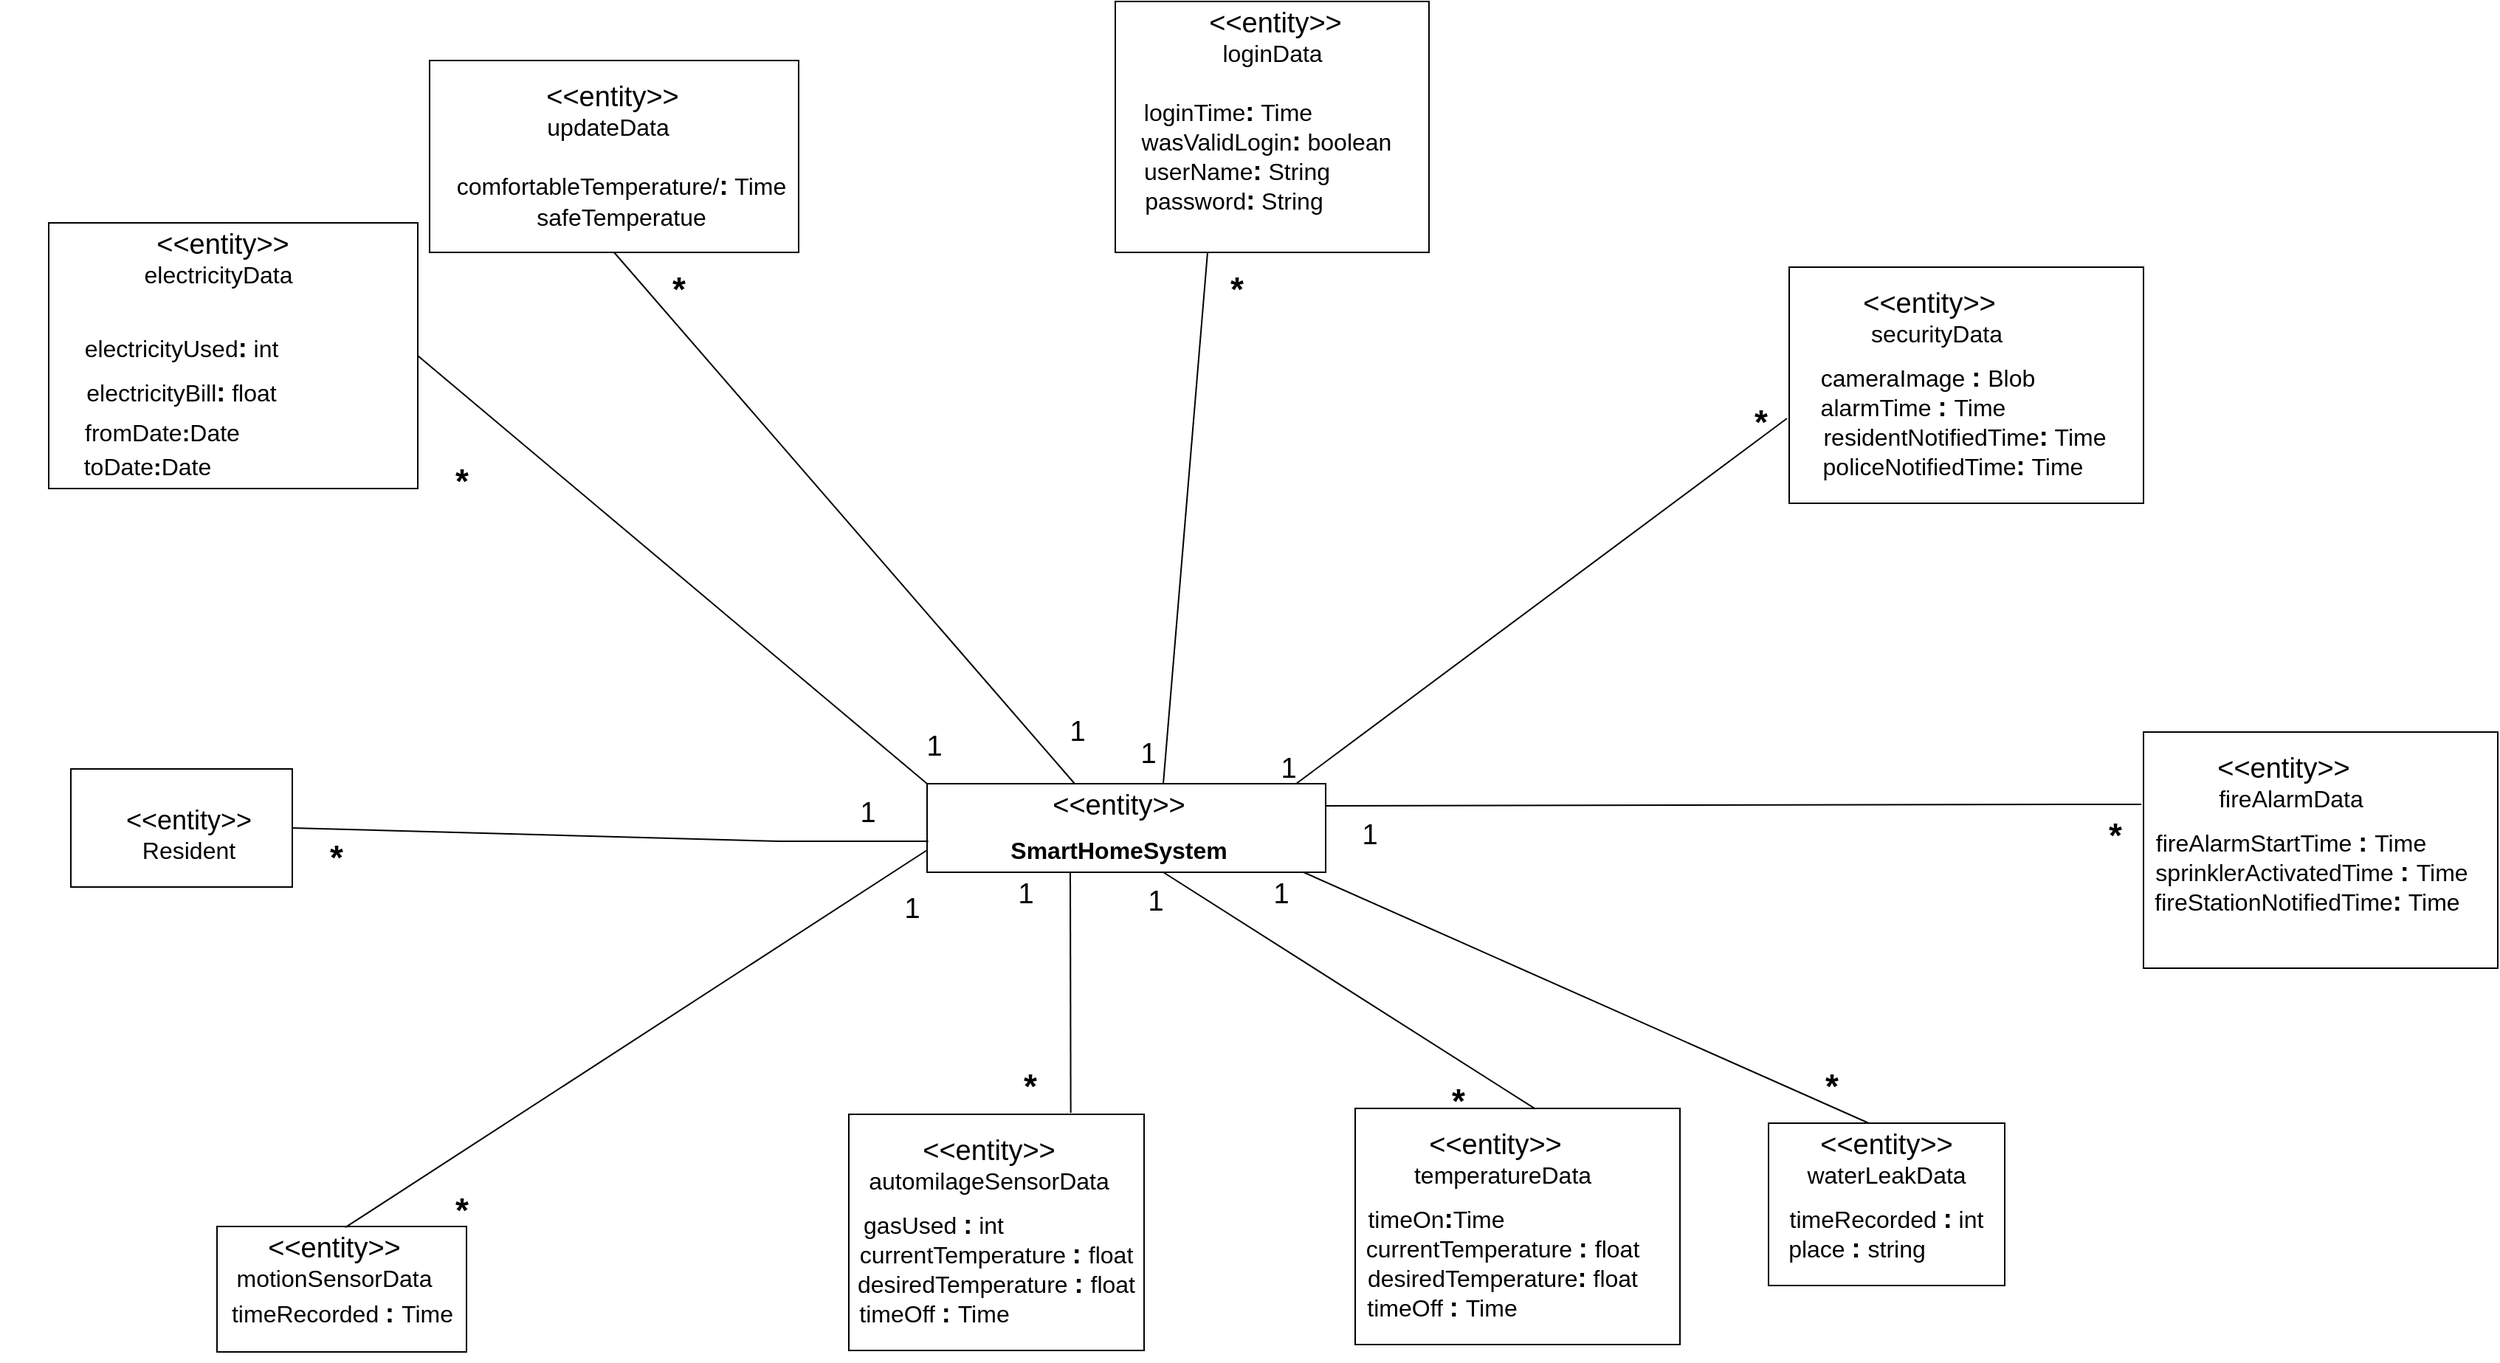 <mxfile version="17.2.4" type="github">
  <diagram id="S2BJlB5IYYcXyMkxtvDG" name="Page-1">
    <mxGraphModel dx="3330" dy="2409" grid="1" gridSize="10" guides="1" tooltips="1" connect="1" arrows="1" fold="1" page="1" pageScale="1" pageWidth="850" pageHeight="1100" math="0" shadow="0">
      <root>
        <mxCell id="0" />
        <mxCell id="1" parent="0" />
        <mxCell id="-6ngiOMe4KuTY77RiQFz-1" value="" style="rounded=0;whiteSpace=wrap;html=1;" parent="1" vertex="1">
          <mxGeometry x="170" y="40" width="270" height="60" as="geometry" />
        </mxCell>
        <mxCell id="-6ngiOMe4KuTY77RiQFz-3" value="&amp;lt;&amp;lt;entity&amp;gt;&amp;gt;" style="text;html=1;strokeColor=none;fillColor=none;align=center;verticalAlign=middle;whiteSpace=wrap;rounded=0;fontSize=19;" parent="1" vertex="1">
          <mxGeometry x="270" y="40" width="60" height="30" as="geometry" />
        </mxCell>
        <mxCell id="-6ngiOMe4KuTY77RiQFz-4" value="SmartHomeSystem" style="text;html=1;strokeColor=none;fillColor=none;align=center;verticalAlign=middle;whiteSpace=wrap;rounded=0;fontSize=16;fontStyle=1" parent="1" vertex="1">
          <mxGeometry x="270" y="70" width="60" height="30" as="geometry" />
        </mxCell>
        <mxCell id="-6ngiOMe4KuTY77RiQFz-8" value="" style="rounded=0;whiteSpace=wrap;html=1;" parent="1" vertex="1">
          <mxGeometry x="-410" y="30" width="150" height="80" as="geometry" />
        </mxCell>
        <mxCell id="-6ngiOMe4KuTY77RiQFz-9" value="&amp;lt;&amp;lt;entity&amp;gt;&amp;gt;" style="text;html=1;strokeColor=none;fillColor=none;align=center;verticalAlign=middle;whiteSpace=wrap;rounded=0;fontSize=18;" parent="1" vertex="1">
          <mxGeometry x="-360" y="50" width="60" height="30" as="geometry" />
        </mxCell>
        <mxCell id="-6ngiOMe4KuTY77RiQFz-10" value="Resident" style="text;html=1;strokeColor=none;fillColor=none;align=center;verticalAlign=middle;whiteSpace=wrap;rounded=0;fontSize=16;" parent="1" vertex="1">
          <mxGeometry x="-360" y="70" width="60" height="30" as="geometry" />
        </mxCell>
        <mxCell id="-6ngiOMe4KuTY77RiQFz-14" value="" style="rounded=0;whiteSpace=wrap;html=1;" parent="1" vertex="1">
          <mxGeometry x="460" y="260" width="220" height="160" as="geometry" />
        </mxCell>
        <mxCell id="-6ngiOMe4KuTY77RiQFz-15" value="&amp;lt;&amp;lt;entity&amp;gt;&amp;gt;" style="text;html=1;strokeColor=none;fillColor=none;align=center;verticalAlign=middle;whiteSpace=wrap;rounded=0;fontSize=19;" parent="1" vertex="1">
          <mxGeometry x="540" y="270" width="30" height="30" as="geometry" />
        </mxCell>
        <mxCell id="-6ngiOMe4KuTY77RiQFz-16" value="temperatureData" style="text;html=1;strokeColor=none;fillColor=none;align=center;verticalAlign=middle;whiteSpace=wrap;rounded=0;fontSize=16;" parent="1" vertex="1">
          <mxGeometry x="530" y="290" width="60" height="30" as="geometry" />
        </mxCell>
        <mxCell id="-6ngiOMe4KuTY77RiQFz-18" value="timeOn&lt;b&gt;&lt;font style=&quot;font-size: 18px&quot;&gt;:&lt;/font&gt;&lt;/b&gt;Time" style="text;html=1;strokeColor=none;fillColor=none;align=center;verticalAlign=middle;whiteSpace=wrap;rounded=0;fontSize=16;" parent="1" vertex="1">
          <mxGeometry x="485" y="320" width="60" height="30" as="geometry" />
        </mxCell>
        <mxCell id="-6ngiOMe4KuTY77RiQFz-19" value="currentTemperature&amp;nbsp;&lt;b&gt;&lt;font style=&quot;font-size: 18px&quot;&gt;:&amp;nbsp;&lt;/font&gt;&lt;/b&gt;float" style="text;html=1;strokeColor=none;fillColor=none;align=center;verticalAlign=middle;whiteSpace=wrap;rounded=0;fontSize=16;" parent="1" vertex="1">
          <mxGeometry x="460" y="340" width="200" height="30" as="geometry" />
        </mxCell>
        <mxCell id="-6ngiOMe4KuTY77RiQFz-20" value="desiredTemperature&lt;b&gt;&lt;font style=&quot;font-size: 18px&quot;&gt;:&lt;/font&gt;&lt;/b&gt;&amp;nbsp;float" style="text;html=1;strokeColor=none;fillColor=none;align=center;verticalAlign=middle;whiteSpace=wrap;rounded=0;fontSize=16;" parent="1" vertex="1">
          <mxGeometry x="460" y="360" width="200" height="30" as="geometry" />
        </mxCell>
        <mxCell id="-6ngiOMe4KuTY77RiQFz-21" value="timeOff&amp;nbsp;&lt;b&gt;&lt;font style=&quot;font-size: 18px&quot;&gt;:&amp;nbsp;&lt;/font&gt;&lt;/b&gt;Time" style="text;html=1;strokeColor=none;fillColor=none;align=center;verticalAlign=middle;whiteSpace=wrap;rounded=0;fontSize=16;" parent="1" vertex="1">
          <mxGeometry x="489" y="380" width="60" height="30" as="geometry" />
        </mxCell>
        <mxCell id="-6ngiOMe4KuTY77RiQFz-23" value="" style="endArrow=none;html=1;rounded=0;fontSize=19;exitX=0.2;exitY=1.011;exitDx=0;exitDy=0;exitPerimeter=0;entryX=1;entryY=1;entryDx=0;entryDy=0;" parent="1" target="-6ngiOMe4KuTY77RiQFz-4" edge="1">
          <mxGeometry width="50" height="50" relative="1" as="geometry">
            <mxPoint x="582" y="260.33" as="sourcePoint" />
            <mxPoint x="580" y="145" as="targetPoint" />
          </mxGeometry>
        </mxCell>
        <mxCell id="-6ngiOMe4KuTY77RiQFz-24" value="1" style="text;html=1;strokeColor=none;fillColor=none;align=center;verticalAlign=middle;whiteSpace=wrap;rounded=0;fontSize=19;" parent="1" vertex="1">
          <mxGeometry x="380" y="100" width="60" height="30" as="geometry" />
        </mxCell>
        <mxCell id="-6ngiOMe4KuTY77RiQFz-26" value="" style="rounded=0;whiteSpace=wrap;html=1;" parent="1" vertex="1">
          <mxGeometry x="117" y="264" width="200" height="160" as="geometry" />
        </mxCell>
        <mxCell id="-6ngiOMe4KuTY77RiQFz-27" value="&amp;lt;&amp;lt;entity&amp;gt;&amp;gt;" style="text;html=1;strokeColor=none;fillColor=none;align=center;verticalAlign=middle;whiteSpace=wrap;rounded=0;fontSize=19;" parent="1" vertex="1">
          <mxGeometry x="197" y="274" width="30" height="30" as="geometry" />
        </mxCell>
        <mxCell id="-6ngiOMe4KuTY77RiQFz-28" value="automilageSensorData" style="text;html=1;strokeColor=none;fillColor=none;align=center;verticalAlign=middle;whiteSpace=wrap;rounded=0;fontSize=16;" parent="1" vertex="1">
          <mxGeometry x="182" y="294" width="60" height="30" as="geometry" />
        </mxCell>
        <mxCell id="-6ngiOMe4KuTY77RiQFz-29" value="gasUsed &lt;b&gt;&lt;font style=&quot;font-size: 18px&quot;&gt;:&lt;/font&gt;&lt;/b&gt; int" style="text;html=1;strokeColor=none;fillColor=none;align=center;verticalAlign=middle;whiteSpace=wrap;rounded=0;fontSize=16;" parent="1" vertex="1">
          <mxGeometry x="112" y="324" width="125" height="30" as="geometry" />
        </mxCell>
        <mxCell id="-6ngiOMe4KuTY77RiQFz-30" value="currentTemperature&amp;nbsp;&lt;b&gt;&lt;font style=&quot;font-size: 18px&quot;&gt;:&amp;nbsp;&lt;/font&gt;&lt;/b&gt;float" style="text;html=1;strokeColor=none;fillColor=none;align=center;verticalAlign=middle;whiteSpace=wrap;rounded=0;fontSize=16;" parent="1" vertex="1">
          <mxGeometry x="117" y="344" width="200" height="30" as="geometry" />
        </mxCell>
        <mxCell id="-6ngiOMe4KuTY77RiQFz-31" value="desiredTemperature&amp;nbsp;&lt;b&gt;&lt;font style=&quot;font-size: 18px&quot;&gt;:&amp;nbsp;&lt;/font&gt;&lt;/b&gt;float" style="text;html=1;strokeColor=none;fillColor=none;align=center;verticalAlign=middle;whiteSpace=wrap;rounded=0;fontSize=16;" parent="1" vertex="1">
          <mxGeometry x="117" y="364" width="200" height="30" as="geometry" />
        </mxCell>
        <mxCell id="-6ngiOMe4KuTY77RiQFz-32" value="timeOff&amp;nbsp;&lt;b&gt;&lt;font style=&quot;font-size: 18px&quot;&gt;:&amp;nbsp;&lt;/font&gt;&lt;/b&gt;Time" style="text;html=1;strokeColor=none;fillColor=none;align=center;verticalAlign=middle;whiteSpace=wrap;rounded=0;fontSize=16;" parent="1" vertex="1">
          <mxGeometry x="144.5" y="384" width="60" height="30" as="geometry" />
        </mxCell>
        <mxCell id="-6ngiOMe4KuTY77RiQFz-34" value="" style="endArrow=none;html=1;rounded=0;fontSize=18;entryX=1;entryY=0;entryDx=0;entryDy=0;exitX=0.672;exitY=1.002;exitDx=0;exitDy=0;exitPerimeter=0;" parent="1" target="-6ngiOMe4KuTY77RiQFz-35" edge="1">
          <mxGeometry width="50" height="50" relative="1" as="geometry">
            <mxPoint x="267.32" y="263.06" as="sourcePoint" />
            <mxPoint x="697" y="250" as="targetPoint" />
          </mxGeometry>
        </mxCell>
        <mxCell id="-6ngiOMe4KuTY77RiQFz-35" value="1" style="text;html=1;strokeColor=none;fillColor=none;align=center;verticalAlign=middle;whiteSpace=wrap;rounded=0;fontSize=19;" parent="1" vertex="1">
          <mxGeometry x="207" y="100" width="60" height="30" as="geometry" />
        </mxCell>
        <mxCell id="-6ngiOMe4KuTY77RiQFz-36" value="" style="rounded=0;whiteSpace=wrap;html=1;" parent="1" vertex="1">
          <mxGeometry x="-311" y="340" width="169" height="85" as="geometry" />
        </mxCell>
        <mxCell id="-6ngiOMe4KuTY77RiQFz-37" value="&amp;lt;&amp;lt;entity&amp;gt;&amp;gt;" style="text;html=1;strokeColor=none;fillColor=none;align=center;verticalAlign=middle;whiteSpace=wrap;rounded=0;fontSize=19;" parent="1" vertex="1">
          <mxGeometry x="-261" y="340" width="59" height="30" as="geometry" />
        </mxCell>
        <mxCell id="-6ngiOMe4KuTY77RiQFz-38" value="motionSensorData" style="text;html=1;strokeColor=none;fillColor=none;align=center;verticalAlign=middle;whiteSpace=wrap;rounded=0;fontSize=16;" parent="1" vertex="1">
          <mxGeometry x="-251" y="355" width="39" height="40" as="geometry" />
        </mxCell>
        <mxCell id="-6ngiOMe4KuTY77RiQFz-40" value="timeRecorded&amp;nbsp;&lt;b&gt;&lt;font style=&quot;font-size: 18px&quot;&gt;:&amp;nbsp;&lt;/font&gt;&lt;/b&gt;Time&lt;b&gt;&lt;font style=&quot;font-size: 18px&quot;&gt;&lt;br&gt;&amp;nbsp; &amp;nbsp;&amp;nbsp;&lt;/font&gt;&lt;/b&gt;" style="text;html=1;strokeColor=none;fillColor=none;align=center;verticalAlign=middle;whiteSpace=wrap;rounded=0;fontSize=16;" parent="1" vertex="1">
          <mxGeometry x="-326.5" y="395" width="200" height="30" as="geometry" />
        </mxCell>
        <mxCell id="-6ngiOMe4KuTY77RiQFz-41" value="" style="endArrow=none;html=1;rounded=0;fontSize=18;entryX=0.627;entryY=0.02;entryDx=0;entryDy=0;entryPerimeter=0;exitX=0;exitY=0.75;exitDx=0;exitDy=0;" parent="1" source="-6ngiOMe4KuTY77RiQFz-1" target="-6ngiOMe4KuTY77RiQFz-37" edge="1">
          <mxGeometry width="50" height="50" relative="1" as="geometry">
            <mxPoint x="108" y="140" as="sourcePoint" />
            <mxPoint x="370" y="110" as="targetPoint" />
          </mxGeometry>
        </mxCell>
        <mxCell id="-6ngiOMe4KuTY77RiQFz-45" value="1" style="text;html=1;strokeColor=none;fillColor=none;align=center;verticalAlign=middle;whiteSpace=wrap;rounded=0;fontSize=19;" parent="1" vertex="1">
          <mxGeometry x="130" y="110" width="60" height="30" as="geometry" />
        </mxCell>
        <mxCell id="-6ngiOMe4KuTY77RiQFz-46" value="*" style="text;html=1;strokeColor=none;fillColor=none;align=center;verticalAlign=middle;whiteSpace=wrap;rounded=0;fontSize=23;fontStyle=1" parent="1" vertex="1">
          <mxGeometry x="210" y="230" width="60" height="30" as="geometry" />
        </mxCell>
        <mxCell id="-6ngiOMe4KuTY77RiQFz-47" value="" style="rounded=0;whiteSpace=wrap;html=1;" parent="1" vertex="1">
          <mxGeometry x="740" y="270" width="160" height="110" as="geometry" />
        </mxCell>
        <mxCell id="-6ngiOMe4KuTY77RiQFz-48" value="&amp;lt;&amp;lt;entity&amp;gt;&amp;gt;" style="text;html=1;strokeColor=none;fillColor=none;align=center;verticalAlign=middle;whiteSpace=wrap;rounded=0;fontSize=19;" parent="1" vertex="1">
          <mxGeometry x="805" y="270" width="30" height="30" as="geometry" />
        </mxCell>
        <mxCell id="-6ngiOMe4KuTY77RiQFz-49" value="waterLeakData" style="text;html=1;strokeColor=none;fillColor=none;align=center;verticalAlign=middle;whiteSpace=wrap;rounded=0;fontSize=16;" parent="1" vertex="1">
          <mxGeometry x="790" y="290" width="60" height="30" as="geometry" />
        </mxCell>
        <mxCell id="-6ngiOMe4KuTY77RiQFz-50" value="timeRecorded&amp;nbsp;&lt;b&gt;&lt;font style=&quot;font-size: 18px&quot;&gt;:&lt;/font&gt;&lt;/b&gt; int" style="text;html=1;strokeColor=none;fillColor=none;align=center;verticalAlign=middle;whiteSpace=wrap;rounded=0;fontSize=16;" parent="1" vertex="1">
          <mxGeometry x="720" y="320" width="200" height="30" as="geometry" />
        </mxCell>
        <mxCell id="-6ngiOMe4KuTY77RiQFz-51" value="place&amp;nbsp;&lt;font style=&quot;font-weight: bold ; font-size: 18px&quot;&gt;: &lt;/font&gt;&lt;font style=&quot;font-size: 16px&quot;&gt;string&lt;/font&gt;" style="text;html=1;strokeColor=none;fillColor=none;align=center;verticalAlign=middle;whiteSpace=wrap;rounded=0;fontSize=16;" parent="1" vertex="1">
          <mxGeometry x="700" y="340" width="200" height="30" as="geometry" />
        </mxCell>
        <mxCell id="-6ngiOMe4KuTY77RiQFz-56" value="" style="endArrow=none;html=1;rounded=0;fontSize=16;exitX=0.423;exitY=-0.001;exitDx=0;exitDy=0;exitPerimeter=0;entryX=0.75;entryY=0;entryDx=0;entryDy=0;" parent="1" source="-6ngiOMe4KuTY77RiQFz-47" target="-6ngiOMe4KuTY77RiQFz-24" edge="1">
          <mxGeometry width="50" height="50" relative="1" as="geometry">
            <mxPoint x="610" y="30" as="sourcePoint" />
            <mxPoint x="810" y="70" as="targetPoint" />
          </mxGeometry>
        </mxCell>
        <mxCell id="-6ngiOMe4KuTY77RiQFz-58" value="&lt;span style=&quot;font-size: 23px ; font-weight: 700&quot;&gt;*&lt;/span&gt;" style="text;html=1;strokeColor=none;fillColor=none;align=center;verticalAlign=middle;whiteSpace=wrap;rounded=0;fontSize=19;" parent="1" vertex="1">
          <mxGeometry x="752.5" y="230" width="60" height="30" as="geometry" />
        </mxCell>
        <mxCell id="-6ngiOMe4KuTY77RiQFz-59" value="" style="rounded=0;whiteSpace=wrap;html=1;" parent="1" vertex="1">
          <mxGeometry x="994" y="5" width="240" height="160" as="geometry" />
        </mxCell>
        <mxCell id="-6ngiOMe4KuTY77RiQFz-60" value="&amp;lt;&amp;lt;entity&amp;gt;&amp;gt;" style="text;html=1;strokeColor=none;fillColor=none;align=center;verticalAlign=middle;whiteSpace=wrap;rounded=0;fontSize=19;" parent="1" vertex="1">
          <mxGeometry x="1074" y="15" width="30" height="30" as="geometry" />
        </mxCell>
        <mxCell id="-6ngiOMe4KuTY77RiQFz-61" value="fireAlarmData" style="text;html=1;strokeColor=none;fillColor=none;align=center;verticalAlign=middle;whiteSpace=wrap;rounded=0;fontSize=16;" parent="1" vertex="1">
          <mxGeometry x="1064" y="35" width="60" height="30" as="geometry" />
        </mxCell>
        <mxCell id="-6ngiOMe4KuTY77RiQFz-62" value="&lt;font&gt;fireAlarmStartTime&amp;nbsp;&lt;/font&gt;&lt;font style=&quot;font-weight: bold ; font-size: 18px&quot;&gt;:&amp;nbsp;&lt;/font&gt;Time" style="text;html=1;strokeColor=none;fillColor=none;align=center;verticalAlign=middle;whiteSpace=wrap;rounded=0;fontSize=16;" parent="1" vertex="1">
          <mxGeometry x="1064" y="65" width="60" height="30" as="geometry" />
        </mxCell>
        <mxCell id="-6ngiOMe4KuTY77RiQFz-63" value="sprinklerActivatedTime&amp;nbsp;&lt;b&gt;&lt;font style=&quot;font-size: 18px&quot;&gt;:&amp;nbsp;&lt;/font&gt;&lt;/b&gt;Time" style="text;html=1;strokeColor=none;fillColor=none;align=center;verticalAlign=middle;whiteSpace=wrap;rounded=0;fontSize=16;" parent="1" vertex="1">
          <mxGeometry x="1008" y="85" width="200" height="30" as="geometry" />
        </mxCell>
        <mxCell id="-6ngiOMe4KuTY77RiQFz-64" value="&lt;font&gt;fireStationNotifiedTime&lt;/font&gt;&lt;font style=&quot;font-weight: bold ; font-size: 18px&quot;&gt;:&lt;/font&gt;&amp;nbsp;Time" style="text;html=1;strokeColor=none;fillColor=none;align=center;verticalAlign=middle;whiteSpace=wrap;rounded=0;fontSize=16;" parent="1" vertex="1">
          <mxGeometry x="1005" y="105" width="200" height="30" as="geometry" />
        </mxCell>
        <mxCell id="-6ngiOMe4KuTY77RiQFz-68" value="" style="endArrow=none;html=1;rounded=0;fontSize=16;entryX=1;entryY=0.25;entryDx=0;entryDy=0;exitX=-0.006;exitY=0.306;exitDx=0;exitDy=0;exitPerimeter=0;" parent="1" source="-6ngiOMe4KuTY77RiQFz-59" target="-6ngiOMe4KuTY77RiQFz-1" edge="1">
          <mxGeometry width="50" height="50" relative="1" as="geometry">
            <mxPoint x="1000" y="55" as="sourcePoint" />
            <mxPoint x="1076" as="targetPoint" />
          </mxGeometry>
        </mxCell>
        <mxCell id="-6ngiOMe4KuTY77RiQFz-71" value="" style="rounded=0;whiteSpace=wrap;html=1;" parent="1" vertex="1">
          <mxGeometry x="754" y="-310" width="240" height="160" as="geometry" />
        </mxCell>
        <mxCell id="-6ngiOMe4KuTY77RiQFz-72" value="&amp;lt;&amp;lt;entity&amp;gt;&amp;gt;" style="text;html=1;strokeColor=none;fillColor=none;align=center;verticalAlign=middle;whiteSpace=wrap;rounded=0;fontSize=19;" parent="1" vertex="1">
          <mxGeometry x="834" y="-300" width="30" height="30" as="geometry" />
        </mxCell>
        <mxCell id="-6ngiOMe4KuTY77RiQFz-73" value="securityData&lt;br&gt;" style="text;html=1;strokeColor=none;fillColor=none;align=center;verticalAlign=middle;whiteSpace=wrap;rounded=0;fontSize=16;" parent="1" vertex="1">
          <mxGeometry x="824" y="-280" width="60" height="30" as="geometry" />
        </mxCell>
        <mxCell id="-6ngiOMe4KuTY77RiQFz-74" value="&lt;font&gt;cameraImage&amp;nbsp;&lt;/font&gt;&lt;font style=&quot;font-weight: bold ; font-size: 18px&quot;&gt;: &lt;/font&gt;&lt;font style=&quot;font-size: 16px&quot;&gt;Blob&lt;/font&gt;" style="text;html=1;strokeColor=none;fillColor=none;align=center;verticalAlign=middle;whiteSpace=wrap;rounded=0;fontSize=16;" parent="1" vertex="1">
          <mxGeometry x="765" y="-250" width="166" height="30" as="geometry" />
        </mxCell>
        <mxCell id="-6ngiOMe4KuTY77RiQFz-75" value="alarmTime&amp;nbsp;&lt;b&gt;&lt;font style=&quot;font-size: 18px&quot;&gt;:&amp;nbsp;&lt;/font&gt;&lt;/b&gt;Time" style="text;html=1;strokeColor=none;fillColor=none;align=center;verticalAlign=middle;whiteSpace=wrap;rounded=0;fontSize=16;" parent="1" vertex="1">
          <mxGeometry x="738" y="-230" width="200" height="30" as="geometry" />
        </mxCell>
        <mxCell id="-6ngiOMe4KuTY77RiQFz-76" value="&lt;font&gt;residentNotifiedTime&lt;/font&gt;&lt;font style=&quot;font-weight: bold ; font-size: 18px&quot;&gt;:&lt;/font&gt;&amp;nbsp;Time" style="text;html=1;strokeColor=none;fillColor=none;align=center;verticalAlign=middle;whiteSpace=wrap;rounded=0;fontSize=16;" parent="1" vertex="1">
          <mxGeometry x="773" y="-210" width="200" height="30" as="geometry" />
        </mxCell>
        <mxCell id="-6ngiOMe4KuTY77RiQFz-80" value="" style="endArrow=none;html=1;rounded=0;fontSize=16;entryX=1;entryY=0.75;entryDx=0;entryDy=0;startArrow=none;" parent="1" edge="1">
          <mxGeometry width="50" height="50" relative="1" as="geometry">
            <mxPoint x="420" y="40" as="sourcePoint" />
            <mxPoint x="752.5" y="-207.5" as="targetPoint" />
          </mxGeometry>
        </mxCell>
        <mxCell id="-6ngiOMe4KuTY77RiQFz-84" value="&lt;font&gt;policeNotifiedTime&lt;/font&gt;&lt;font style=&quot;font-weight: bold ; font-size: 18px&quot;&gt;:&lt;/font&gt;&amp;nbsp;Time" style="text;html=1;strokeColor=none;fillColor=none;align=center;verticalAlign=middle;whiteSpace=wrap;rounded=0;fontSize=16;" parent="1" vertex="1">
          <mxGeometry x="765" y="-190" width="200" height="30" as="geometry" />
        </mxCell>
        <mxCell id="-6ngiOMe4KuTY77RiQFz-85" value="" style="rounded=0;whiteSpace=wrap;html=1;" parent="1" vertex="1">
          <mxGeometry x="297.5" y="-490" width="212.5" height="170" as="geometry" />
        </mxCell>
        <mxCell id="-6ngiOMe4KuTY77RiQFz-86" value="&amp;lt;&amp;lt;entity&amp;gt;&amp;gt;" style="text;html=1;strokeColor=none;fillColor=none;align=center;verticalAlign=middle;whiteSpace=wrap;rounded=0;fontSize=19;" parent="1" vertex="1">
          <mxGeometry x="391.25" y="-490" width="30" height="30" as="geometry" />
        </mxCell>
        <mxCell id="-6ngiOMe4KuTY77RiQFz-87" value="loginData" style="text;html=1;strokeColor=none;fillColor=none;align=center;verticalAlign=middle;whiteSpace=wrap;rounded=0;fontSize=16;" parent="1" vertex="1">
          <mxGeometry x="373.75" y="-470" width="60" height="30" as="geometry" />
        </mxCell>
        <mxCell id="-6ngiOMe4KuTY77RiQFz-89" value="&lt;font&gt;loginTime&lt;/font&gt;&lt;font style=&quot;font-weight: bold ; font-size: 18px&quot;&gt;:&lt;/font&gt;&amp;nbsp;Time" style="text;html=1;strokeColor=none;fillColor=none;align=center;verticalAlign=middle;whiteSpace=wrap;rounded=0;fontSize=16;" parent="1" vertex="1">
          <mxGeometry x="274" y="-430" width="200" height="30" as="geometry" />
        </mxCell>
        <mxCell id="-6ngiOMe4KuTY77RiQFz-90" value="&lt;font&gt;wasValidLogin&lt;/font&gt;&lt;font style=&quot;font-weight: bold ; font-size: 18px&quot;&gt;:&lt;/font&gt;&amp;nbsp;boolean" style="text;html=1;strokeColor=none;fillColor=none;align=center;verticalAlign=middle;whiteSpace=wrap;rounded=0;fontSize=16;" parent="1" vertex="1">
          <mxGeometry x="300" y="-410" width="200" height="30" as="geometry" />
        </mxCell>
        <mxCell id="-6ngiOMe4KuTY77RiQFz-92" value="" style="endArrow=none;html=1;rounded=0;fontSize=16;exitX=1;exitY=0;exitDx=0;exitDy=0;" parent="1" source="-6ngiOMe4KuTY77RiQFz-3" edge="1">
          <mxGeometry width="50" height="50" relative="1" as="geometry">
            <mxPoint x="700" y="-160" as="sourcePoint" />
            <mxPoint x="360" y="-320" as="targetPoint" />
          </mxGeometry>
        </mxCell>
        <mxCell id="-6ngiOMe4KuTY77RiQFz-93" value="" style="rounded=0;whiteSpace=wrap;html=1;" parent="1" vertex="1">
          <mxGeometry x="-167" y="-450" width="250" height="130" as="geometry" />
        </mxCell>
        <mxCell id="-6ngiOMe4KuTY77RiQFz-94" value="&amp;lt;&amp;lt;entity&amp;gt;&amp;gt;" style="text;html=1;strokeColor=none;fillColor=none;align=center;verticalAlign=middle;whiteSpace=wrap;rounded=0;fontSize=19;" parent="1" vertex="1">
          <mxGeometry x="-58.25" y="-440" width="30" height="30" as="geometry" />
        </mxCell>
        <mxCell id="-6ngiOMe4KuTY77RiQFz-95" value="updateData" style="text;html=1;strokeColor=none;fillColor=none;align=center;verticalAlign=middle;whiteSpace=wrap;rounded=0;fontSize=16;" parent="1" vertex="1">
          <mxGeometry x="-75.75" y="-420" width="60" height="30" as="geometry" />
        </mxCell>
        <mxCell id="-6ngiOMe4KuTY77RiQFz-96" value="&lt;font&gt;comfortableTemperature/&lt;/font&gt;&lt;font style=&quot;font-weight: bold ; font-size: 18px&quot;&gt;:&lt;/font&gt;&amp;nbsp;Time&lt;br&gt;safeTemperatue" style="text;html=1;strokeColor=none;fillColor=none;align=center;verticalAlign=middle;whiteSpace=wrap;rounded=0;fontSize=16;" parent="1" vertex="1">
          <mxGeometry x="-137" y="-370" width="200" height="30" as="geometry" />
        </mxCell>
        <mxCell id="-6ngiOMe4KuTY77RiQFz-100" value="" style="endArrow=none;html=1;rounded=0;fontSize=16;entryX=0.5;entryY=1;entryDx=0;entryDy=0;exitX=0;exitY=0;exitDx=0;exitDy=0;" parent="1" source="-6ngiOMe4KuTY77RiQFz-3" target="-6ngiOMe4KuTY77RiQFz-93" edge="1">
          <mxGeometry width="50" height="50" relative="1" as="geometry">
            <mxPoint x="370" y="-50" as="sourcePoint" />
            <mxPoint x="420" y="-100" as="targetPoint" />
          </mxGeometry>
        </mxCell>
        <mxCell id="-6ngiOMe4KuTY77RiQFz-101" value="" style="rounded=0;whiteSpace=wrap;html=1;" parent="1" vertex="1">
          <mxGeometry x="-425" y="-340" width="250" height="180" as="geometry" />
        </mxCell>
        <mxCell id="-6ngiOMe4KuTY77RiQFz-102" value="&amp;lt;&amp;lt;entity&amp;gt;&amp;gt;" style="text;html=1;strokeColor=none;fillColor=none;align=center;verticalAlign=middle;whiteSpace=wrap;rounded=0;fontSize=19;" parent="1" vertex="1">
          <mxGeometry x="-322.5" y="-340" width="30" height="30" as="geometry" />
        </mxCell>
        <mxCell id="-6ngiOMe4KuTY77RiQFz-103" value="electricityData" style="text;html=1;strokeColor=none;fillColor=none;align=center;verticalAlign=middle;whiteSpace=wrap;rounded=0;fontSize=16;" parent="1" vertex="1">
          <mxGeometry x="-340" y="-320" width="60" height="30" as="geometry" />
        </mxCell>
        <mxCell id="-6ngiOMe4KuTY77RiQFz-104" value="&lt;font&gt;electricityUsed&lt;/font&gt;&lt;font style=&quot;font-weight: bold ; font-size: 18px&quot;&gt;:&lt;/font&gt;&amp;nbsp;int&lt;br&gt;" style="text;html=1;strokeColor=none;fillColor=none;align=center;verticalAlign=middle;whiteSpace=wrap;rounded=0;fontSize=16;" parent="1" vertex="1">
          <mxGeometry x="-435" y="-270" width="200" height="30" as="geometry" />
        </mxCell>
        <mxCell id="-6ngiOMe4KuTY77RiQFz-105" value="&lt;font&gt;electricityBill&lt;/font&gt;&lt;font style=&quot;font-weight: bold ; font-size: 18px&quot;&gt;:&lt;/font&gt;&amp;nbsp;float" style="text;html=1;strokeColor=none;fillColor=none;align=center;verticalAlign=middle;whiteSpace=wrap;rounded=0;fontSize=16;" parent="1" vertex="1">
          <mxGeometry x="-435" y="-240" width="200" height="30" as="geometry" />
        </mxCell>
        <mxCell id="-6ngiOMe4KuTY77RiQFz-106" value="" style="endArrow=none;html=1;rounded=0;fontSize=16;entryX=1;entryY=0.5;entryDx=0;entryDy=0;exitX=0;exitY=0;exitDx=0;exitDy=0;" parent="1" source="-6ngiOMe4KuTY77RiQFz-1" target="-6ngiOMe4KuTY77RiQFz-101" edge="1">
          <mxGeometry width="50" height="50" relative="1" as="geometry">
            <mxPoint y="-80" as="sourcePoint" />
            <mxPoint x="50" y="-130" as="targetPoint" />
          </mxGeometry>
        </mxCell>
        <mxCell id="-6ngiOMe4KuTY77RiQFz-107" value="" style="endArrow=none;html=1;rounded=0;fontSize=16;entryX=0.003;entryY=0.651;entryDx=0;entryDy=0;entryPerimeter=0;exitX=1;exitY=0.5;exitDx=0;exitDy=0;" parent="1" source="-6ngiOMe4KuTY77RiQFz-8" target="-6ngiOMe4KuTY77RiQFz-1" edge="1">
          <mxGeometry width="50" height="50" relative="1" as="geometry">
            <mxPoint y="-80" as="sourcePoint" />
            <mxPoint x="50" y="-130" as="targetPoint" />
            <Array as="points">
              <mxPoint x="70" y="79" />
            </Array>
          </mxGeometry>
        </mxCell>
        <mxCell id="-6ngiOMe4KuTY77RiQFz-111" value="1" style="text;html=1;strokeColor=none;fillColor=none;align=center;verticalAlign=middle;whiteSpace=wrap;rounded=0;fontSize=19;" parent="1" vertex="1">
          <mxGeometry x="290" y="5" width="60" height="30" as="geometry" />
        </mxCell>
        <mxCell id="-6ngiOMe4KuTY77RiQFz-112" value="1" style="text;html=1;strokeColor=none;fillColor=none;align=center;verticalAlign=middle;whiteSpace=wrap;rounded=0;fontSize=19;" parent="1" vertex="1">
          <mxGeometry x="385" y="15" width="60" height="30" as="geometry" />
        </mxCell>
        <mxCell id="-6ngiOMe4KuTY77RiQFz-115" value="1" style="text;html=1;strokeColor=none;fillColor=none;align=center;verticalAlign=middle;whiteSpace=wrap;rounded=0;fontSize=19;" parent="1" vertex="1">
          <mxGeometry x="440" y="60" width="60" height="30" as="geometry" />
        </mxCell>
        <mxCell id="-6ngiOMe4KuTY77RiQFz-119" value="&lt;span style=&quot;font-size: 23px ; font-weight: 700&quot;&gt;*&lt;/span&gt;" style="text;html=1;strokeColor=none;fillColor=none;align=center;verticalAlign=middle;whiteSpace=wrap;rounded=0;fontSize=19;" parent="1" vertex="1">
          <mxGeometry x="705" y="-220" width="60" height="30" as="geometry" />
        </mxCell>
        <mxCell id="-6ngiOMe4KuTY77RiQFz-120" value="&lt;span style=&quot;font-size: 23px ; font-weight: 700&quot;&gt;*&lt;/span&gt;" style="text;html=1;strokeColor=none;fillColor=none;align=center;verticalAlign=middle;whiteSpace=wrap;rounded=0;fontSize=19;" parent="1" vertex="1">
          <mxGeometry x="350" y="-310" width="60" height="30" as="geometry" />
        </mxCell>
        <mxCell id="-6ngiOMe4KuTY77RiQFz-121" value="&lt;span style=&quot;font-size: 23px ; font-weight: 700&quot;&gt;*&lt;/span&gt;" style="text;html=1;strokeColor=none;fillColor=none;align=center;verticalAlign=middle;whiteSpace=wrap;rounded=0;fontSize=19;" parent="1" vertex="1">
          <mxGeometry x="945" y="60" width="60" height="30" as="geometry" />
        </mxCell>
        <mxCell id="-6ngiOMe4KuTY77RiQFz-122" value="&lt;span style=&quot;font-size: 23px ; font-weight: 700&quot;&gt;*&lt;/span&gt;" style="text;html=1;strokeColor=none;fillColor=none;align=center;verticalAlign=middle;whiteSpace=wrap;rounded=0;fontSize=19;" parent="1" vertex="1">
          <mxGeometry x="500" y="240" width="60" height="30" as="geometry" />
        </mxCell>
        <mxCell id="-6ngiOMe4KuTY77RiQFz-123" value="1" style="text;html=1;strokeColor=none;fillColor=none;align=center;verticalAlign=middle;whiteSpace=wrap;rounded=0;fontSize=19;" parent="1" vertex="1">
          <mxGeometry x="295" y="105" width="60" height="30" as="geometry" />
        </mxCell>
        <mxCell id="-6ngiOMe4KuTY77RiQFz-124" value="&lt;span style=&quot;font-size: 23px ; font-weight: 700&quot;&gt;*&lt;/span&gt;" style="text;html=1;strokeColor=none;fillColor=none;align=center;verticalAlign=middle;whiteSpace=wrap;rounded=0;fontSize=19;" parent="1" vertex="1">
          <mxGeometry x="-175" y="314" width="60" height="30" as="geometry" />
        </mxCell>
        <mxCell id="-6ngiOMe4KuTY77RiQFz-125" value="&lt;span style=&quot;font-size: 23px ; font-weight: 700&quot;&gt;*&lt;/span&gt;" style="text;html=1;strokeColor=none;fillColor=none;align=center;verticalAlign=middle;whiteSpace=wrap;rounded=0;fontSize=19;" parent="1" vertex="1">
          <mxGeometry x="-175" y="-180" width="60" height="30" as="geometry" />
        </mxCell>
        <mxCell id="-6ngiOMe4KuTY77RiQFz-126" value="1" style="text;html=1;strokeColor=none;fillColor=none;align=center;verticalAlign=middle;whiteSpace=wrap;rounded=0;fontSize=19;" parent="1" vertex="1">
          <mxGeometry x="100" y="45" width="60" height="30" as="geometry" />
        </mxCell>
        <mxCell id="-6ngiOMe4KuTY77RiQFz-127" value="1" style="text;html=1;strokeColor=none;fillColor=none;align=center;verticalAlign=middle;whiteSpace=wrap;rounded=0;fontSize=19;" parent="1" vertex="1">
          <mxGeometry x="144.5" width="60" height="30" as="geometry" />
        </mxCell>
        <mxCell id="-6ngiOMe4KuTY77RiQFz-128" value="1" style="text;html=1;strokeColor=none;fillColor=none;align=center;verticalAlign=middle;whiteSpace=wrap;rounded=0;fontSize=19;" parent="1" vertex="1">
          <mxGeometry x="242" y="-10" width="60" height="30" as="geometry" />
        </mxCell>
        <mxCell id="-6ngiOMe4KuTY77RiQFz-129" value="&lt;span style=&quot;font-size: 23px ; font-weight: 700&quot;&gt;*&lt;/span&gt;" style="text;html=1;strokeColor=none;fillColor=none;align=center;verticalAlign=middle;whiteSpace=wrap;rounded=0;fontSize=19;" parent="1" vertex="1">
          <mxGeometry x="-28.25" y="-310" width="60" height="30" as="geometry" />
        </mxCell>
        <mxCell id="mo47S3vURN82Zhmt6DB9-1" value="&lt;font&gt;userName&lt;/font&gt;&lt;font style=&quot;font-weight: bold ; font-size: 18px&quot;&gt;:&lt;/font&gt;&amp;nbsp;String" style="text;html=1;strokeColor=none;fillColor=none;align=center;verticalAlign=middle;whiteSpace=wrap;rounded=0;fontSize=16;" vertex="1" parent="1">
          <mxGeometry x="280" y="-390" width="200" height="30" as="geometry" />
        </mxCell>
        <mxCell id="mo47S3vURN82Zhmt6DB9-2" value="&lt;font&gt;password&lt;/font&gt;&lt;font style=&quot;font-weight: bold ; font-size: 18px&quot;&gt;:&lt;/font&gt;&amp;nbsp;String" style="text;html=1;strokeColor=none;fillColor=none;align=center;verticalAlign=middle;whiteSpace=wrap;rounded=0;fontSize=16;" vertex="1" parent="1">
          <mxGeometry x="278" y="-370" width="200" height="30" as="geometry" />
        </mxCell>
        <mxCell id="mo47S3vURN82Zhmt6DB9-5" value="fromDate&lt;b&gt;:&lt;/b&gt;Date" style="text;html=1;strokeColor=none;fillColor=none;align=center;verticalAlign=middle;whiteSpace=wrap;rounded=0;fontSize=16;" vertex="1" parent="1">
          <mxGeometry x="-448" y="-213" width="200" height="30" as="geometry" />
        </mxCell>
        <mxCell id="mo47S3vURN82Zhmt6DB9-6" value="toDate&lt;b&gt;:&lt;/b&gt;Date" style="text;html=1;strokeColor=none;fillColor=none;align=center;verticalAlign=middle;whiteSpace=wrap;rounded=0;fontSize=16;" vertex="1" parent="1">
          <mxGeometry x="-458" y="-190" width="200" height="30" as="geometry" />
        </mxCell>
        <mxCell id="mo47S3vURN82Zhmt6DB9-7" value="&lt;span style=&quot;font-size: 23px ; font-weight: 700&quot;&gt;*&lt;/span&gt;" style="text;html=1;strokeColor=none;fillColor=none;align=center;verticalAlign=middle;whiteSpace=wrap;rounded=0;fontSize=19;" vertex="1" parent="1">
          <mxGeometry x="-260" y="75" width="60" height="30" as="geometry" />
        </mxCell>
      </root>
    </mxGraphModel>
  </diagram>
</mxfile>
